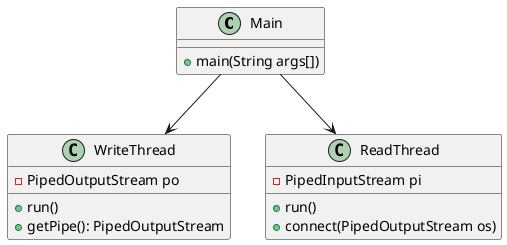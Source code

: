 @startuml

class Main {
    + main(String args[])
}

class WriteThread {
    - PipedOutputStream po
    + run()
    + getPipe(): PipedOutputStream
}

class ReadThread {
    - PipedInputStream pi
    + run()
    + connect(PipedOutputStream os)
}

Main --> WriteThread
Main --> ReadThread

@enduml
